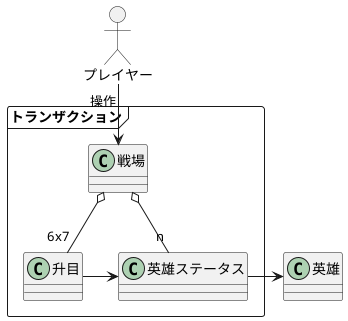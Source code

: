 @startuml
allow_mixing

frame "トランザクション" {
class "戦場" as Entity {
}

class "升目" as Square {
}

class "英雄ステータス" as Hero {
}
}
class "英雄" as BaseHero {
}

Actor "プレイヤー" as Player
Player "操作" --> Entity
Entity  o-- "n" Hero
Entity  o-- "6x7" Square
Square -> Hero
BaseHero <- Hero
@enduml